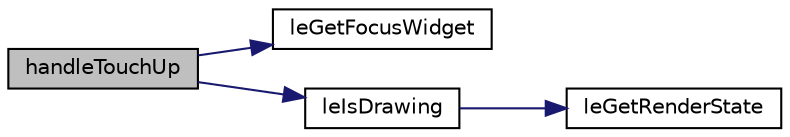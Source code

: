 digraph "handleTouchUp"
{
 // LATEX_PDF_SIZE
  edge [fontname="Helvetica",fontsize="10",labelfontname="Helvetica",labelfontsize="10"];
  node [fontname="Helvetica",fontsize="10",shape=record];
  rankdir="LR";
  Node1 [label="handleTouchUp",height=0.2,width=0.4,color="black", fillcolor="grey75", style="filled", fontcolor="black",tooltip=" "];
  Node1 -> Node2 [color="midnightblue",fontsize="10",style="solid",fontname="Helvetica"];
  Node2 [label="leGetFocusWidget",height=0.2,width=0.4,color="black", fillcolor="white", style="filled",URL="$legato__state_8c.html#af1a713840621fa409cf8d12281f3eb1e",tooltip=" "];
  Node1 -> Node3 [color="midnightblue",fontsize="10",style="solid",fontname="Helvetica"];
  Node3 [label="leIsDrawing",height=0.2,width=0.4,color="black", fillcolor="white", style="filled",URL="$legato__state_8c.html#ae0d14705fe901d6c81535c34a9e2d1b0",tooltip=" "];
  Node3 -> Node4 [color="midnightblue",fontsize="10",style="solid",fontname="Helvetica"];
  Node4 [label="leGetRenderState",height=0.2,width=0.4,color="black", fillcolor="white", style="filled",URL="$legato__renderer_8c.html#acf4d7d2f8cb00624604cdb1f8807a166",tooltip=" "];
}
